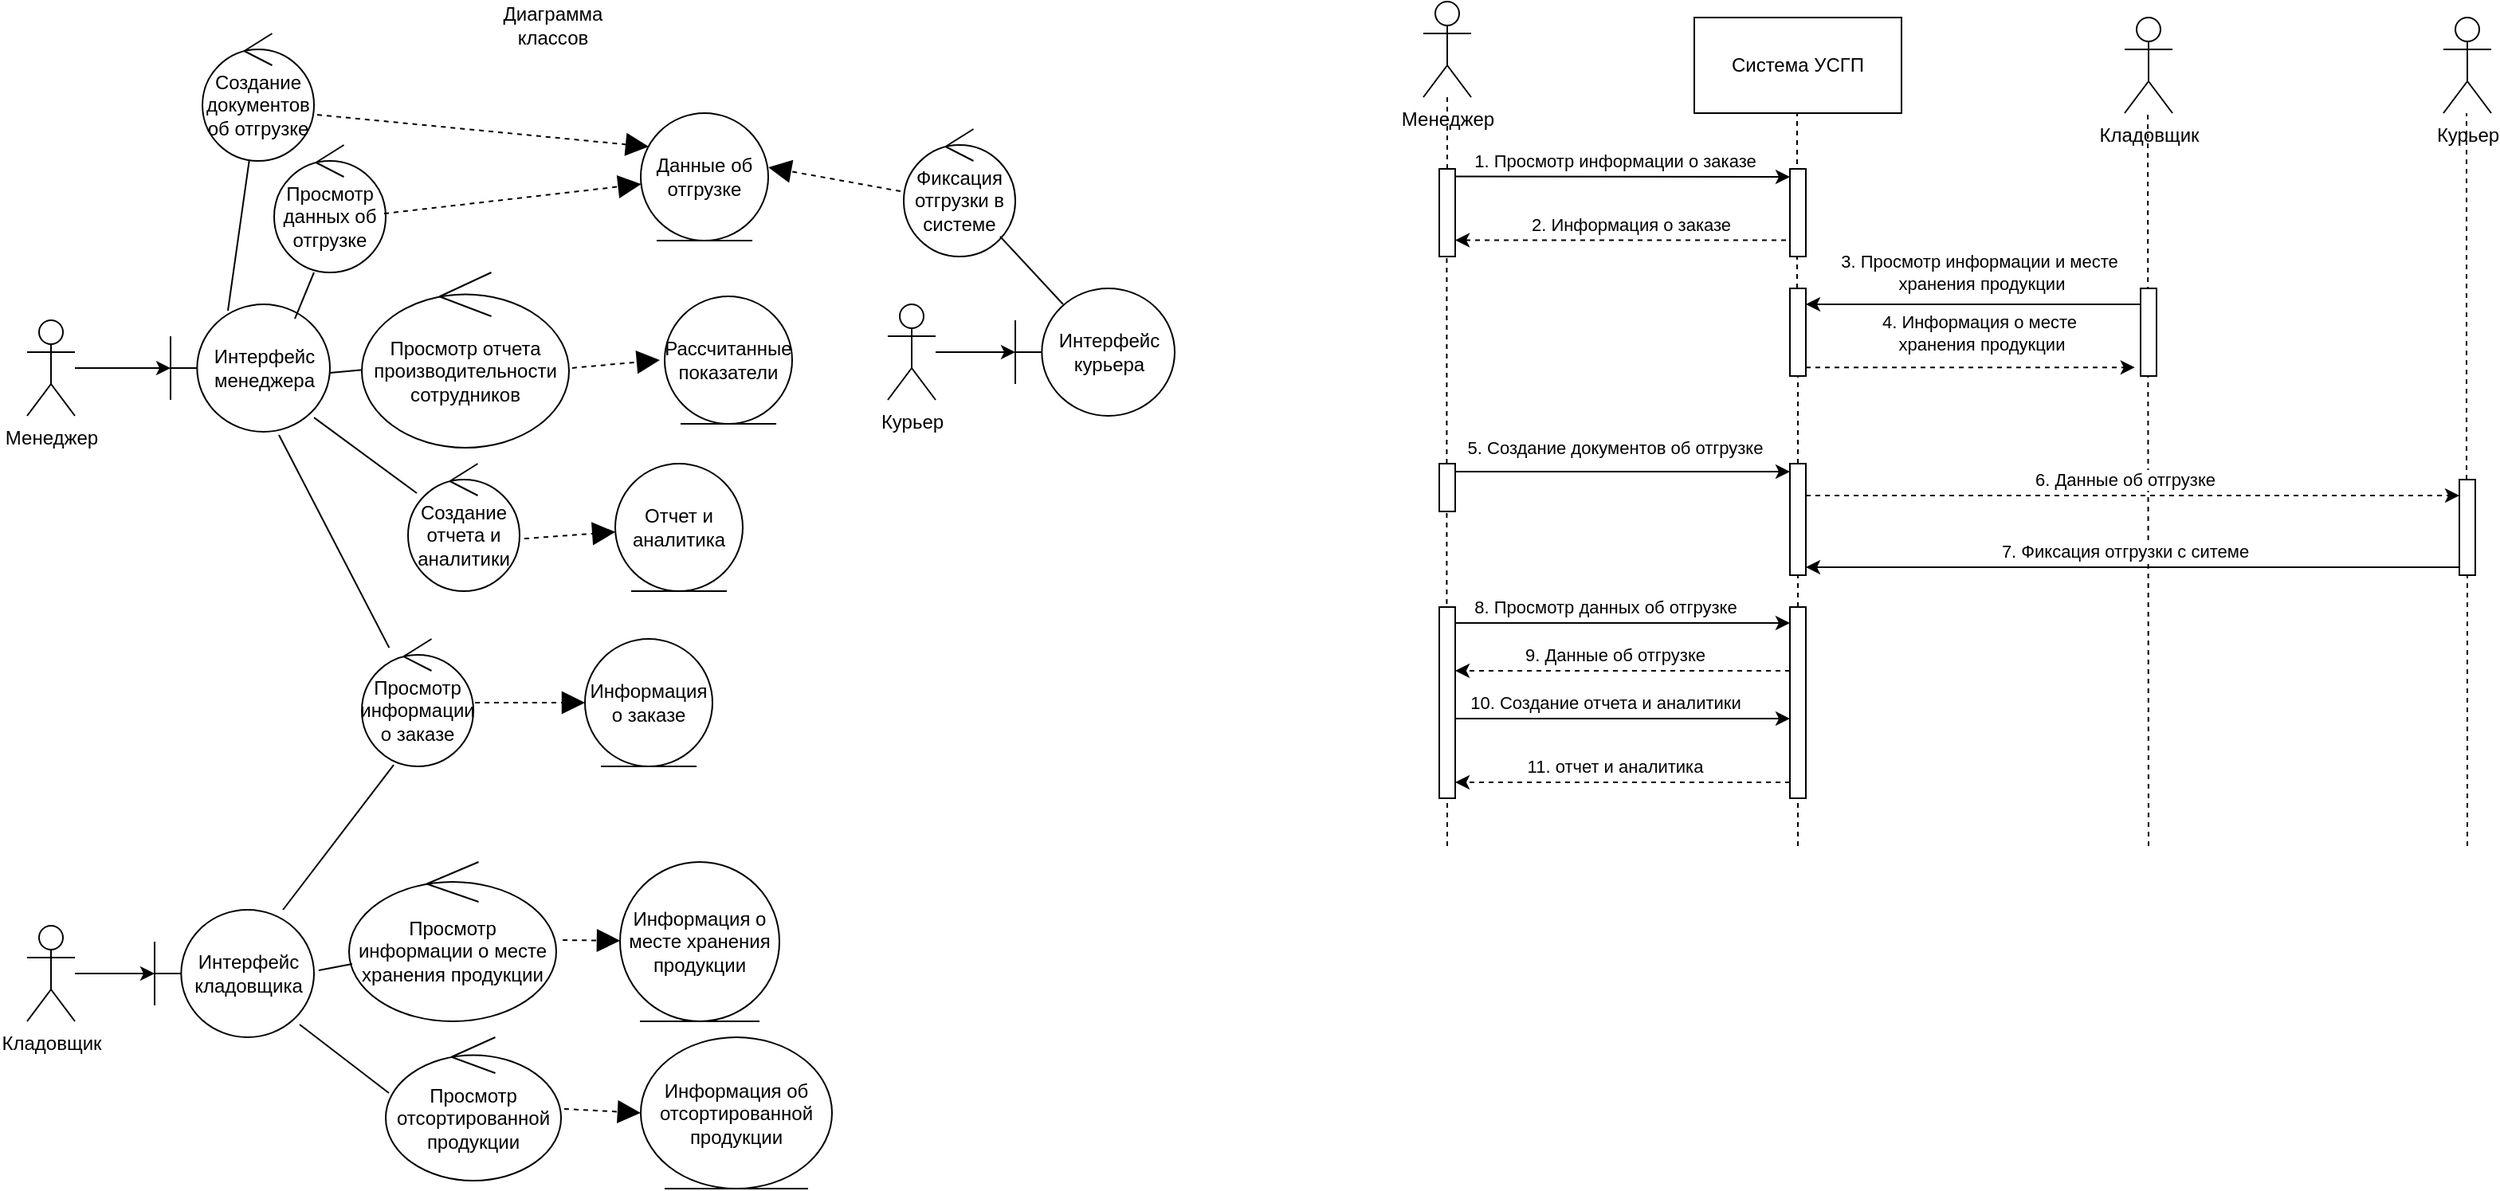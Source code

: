 <mxfile version="28.2.7">
  <diagram name="Страница — 1" id="Cmj4addt4Zna9MlmtnfC">
    <mxGraphModel dx="827" dy="913" grid="1" gridSize="10" guides="1" tooltips="1" connect="1" arrows="1" fold="1" page="1" pageScale="1" pageWidth="827" pageHeight="1169" math="0" shadow="0">
      <root>
        <mxCell id="0" />
        <mxCell id="1" parent="0" />
        <mxCell id="CVHEghk_Nnfj6qceOMS--4" value="" style="edgeStyle=orthogonalEdgeStyle;rounded=0;orthogonalLoop=1;jettySize=auto;html=1;" edge="1" parent="1" source="CVHEghk_Nnfj6qceOMS--1" target="CVHEghk_Nnfj6qceOMS--3">
          <mxGeometry relative="1" as="geometry" />
        </mxCell>
        <mxCell id="CVHEghk_Nnfj6qceOMS--1" value="Менеджер" style="shape=umlActor;verticalLabelPosition=bottom;verticalAlign=top;html=1;outlineConnect=0;" vertex="1" parent="1">
          <mxGeometry x="54" y="230" width="30" height="60" as="geometry" />
        </mxCell>
        <mxCell id="CVHEghk_Nnfj6qceOMS--3" value="Интерфейс менеджера" style="shape=umlBoundary;whiteSpace=wrap;html=1;" vertex="1" parent="1">
          <mxGeometry x="144" y="220" width="100" height="80" as="geometry" />
        </mxCell>
        <mxCell id="CVHEghk_Nnfj6qceOMS--5" value="Просмотр информации о заказе" style="ellipse;shape=umlControl;whiteSpace=wrap;html=1;" vertex="1" parent="1">
          <mxGeometry x="264" y="430" width="70" height="80" as="geometry" />
        </mxCell>
        <mxCell id="CVHEghk_Nnfj6qceOMS--6" value="Просмотр данных об отгрузке" style="ellipse;shape=umlControl;whiteSpace=wrap;html=1;" vertex="1" parent="1">
          <mxGeometry x="209" y="120" width="70" height="80" as="geometry" />
        </mxCell>
        <mxCell id="CVHEghk_Nnfj6qceOMS--7" value="Просмотр отчета производительности сотрудников" style="ellipse;shape=umlControl;whiteSpace=wrap;html=1;" vertex="1" parent="1">
          <mxGeometry x="264" y="200" width="130" height="110" as="geometry" />
        </mxCell>
        <mxCell id="CVHEghk_Nnfj6qceOMS--8" value="Создание отчета и аналитики" style="ellipse;shape=umlControl;whiteSpace=wrap;html=1;" vertex="1" parent="1">
          <mxGeometry x="293" y="320" width="70" height="80" as="geometry" />
        </mxCell>
        <mxCell id="CVHEghk_Nnfj6qceOMS--9" value="Информация о заказе" style="ellipse;shape=umlEntity;whiteSpace=wrap;html=1;" vertex="1" parent="1">
          <mxGeometry x="404" y="430" width="80" height="80" as="geometry" />
        </mxCell>
        <mxCell id="CVHEghk_Nnfj6qceOMS--10" value="Данные об отгрузке" style="ellipse;shape=umlEntity;whiteSpace=wrap;html=1;" vertex="1" parent="1">
          <mxGeometry x="439" y="100" width="80" height="80" as="geometry" />
        </mxCell>
        <mxCell id="CVHEghk_Nnfj6qceOMS--11" value="Рассчитанные показатели" style="ellipse;shape=umlEntity;whiteSpace=wrap;html=1;" vertex="1" parent="1">
          <mxGeometry x="454" y="215" width="80" height="80" as="geometry" />
        </mxCell>
        <mxCell id="CVHEghk_Nnfj6qceOMS--12" value="Отчет и аналитика" style="ellipse;shape=umlEntity;whiteSpace=wrap;html=1;" vertex="1" parent="1">
          <mxGeometry x="423" y="320" width="80" height="80" as="geometry" />
        </mxCell>
        <mxCell id="CVHEghk_Nnfj6qceOMS--14" value="" style="endArrow=none;html=1;rounded=0;entryX=0.68;entryY=1.025;entryDx=0;entryDy=0;entryPerimeter=0;" edge="1" parent="1" source="CVHEghk_Nnfj6qceOMS--5" target="CVHEghk_Nnfj6qceOMS--3">
          <mxGeometry width="50" height="50" relative="1" as="geometry">
            <mxPoint x="94" y="450" as="sourcePoint" />
            <mxPoint x="144" y="400" as="targetPoint" />
          </mxGeometry>
        </mxCell>
        <mxCell id="CVHEghk_Nnfj6qceOMS--15" value="" style="endArrow=none;html=1;rounded=0;entryX=0.357;entryY=1;entryDx=0;entryDy=0;entryPerimeter=0;exitX=0.78;exitY=0.113;exitDx=0;exitDy=0;exitPerimeter=0;" edge="1" parent="1" source="CVHEghk_Nnfj6qceOMS--3" target="CVHEghk_Nnfj6qceOMS--6">
          <mxGeometry width="50" height="50" relative="1" as="geometry">
            <mxPoint x="74" y="410" as="sourcePoint" />
            <mxPoint x="124" y="360" as="targetPoint" />
          </mxGeometry>
        </mxCell>
        <mxCell id="CVHEghk_Nnfj6qceOMS--16" value="" style="endArrow=none;html=1;rounded=0;entryX=1;entryY=0.538;entryDx=0;entryDy=0;entryPerimeter=0;" edge="1" parent="1" source="CVHEghk_Nnfj6qceOMS--7" target="CVHEghk_Nnfj6qceOMS--3">
          <mxGeometry width="50" height="50" relative="1" as="geometry">
            <mxPoint x="34" y="410" as="sourcePoint" />
            <mxPoint x="84" y="360" as="targetPoint" />
            <Array as="points" />
          </mxGeometry>
        </mxCell>
        <mxCell id="CVHEghk_Nnfj6qceOMS--17" value="" style="endArrow=none;html=1;rounded=0;entryX=0.9;entryY=0.888;entryDx=0;entryDy=0;entryPerimeter=0;" edge="1" parent="1" source="CVHEghk_Nnfj6qceOMS--8" target="CVHEghk_Nnfj6qceOMS--3">
          <mxGeometry width="50" height="50" relative="1" as="geometry">
            <mxPoint x="64" y="520" as="sourcePoint" />
            <mxPoint x="114" y="470" as="targetPoint" />
          </mxGeometry>
        </mxCell>
        <mxCell id="CVHEghk_Nnfj6qceOMS--18" value="" style="endArrow=block;dashed=1;endFill=1;endSize=12;html=1;rounded=0;curved=0;entryX=0;entryY=0.5;entryDx=0;entryDy=0;" edge="1" parent="1" target="CVHEghk_Nnfj6qceOMS--9">
          <mxGeometry width="160" relative="1" as="geometry">
            <mxPoint x="335" y="470" as="sourcePoint" />
            <mxPoint x="394" y="870" as="targetPoint" />
          </mxGeometry>
        </mxCell>
        <mxCell id="CVHEghk_Nnfj6qceOMS--19" value="" style="endArrow=block;dashed=1;endFill=1;endSize=12;html=1;rounded=0;curved=0;exitX=0.986;exitY=0.538;exitDx=0;exitDy=0;exitPerimeter=0;" edge="1" parent="1" source="CVHEghk_Nnfj6qceOMS--6" target="CVHEghk_Nnfj6qceOMS--10">
          <mxGeometry width="160" relative="1" as="geometry">
            <mxPoint x="469" y="70" as="sourcePoint" />
            <mxPoint x="538" y="70" as="targetPoint" />
          </mxGeometry>
        </mxCell>
        <mxCell id="CVHEghk_Nnfj6qceOMS--20" value="" style="endArrow=block;dashed=1;endFill=1;endSize=12;html=1;rounded=0;curved=0;exitX=1.015;exitY=0.545;exitDx=0;exitDy=0;exitPerimeter=0;" edge="1" parent="1" source="CVHEghk_Nnfj6qceOMS--7">
          <mxGeometry width="160" relative="1" as="geometry">
            <mxPoint x="484" y="350" as="sourcePoint" />
            <mxPoint x="451" y="255" as="targetPoint" />
          </mxGeometry>
        </mxCell>
        <mxCell id="CVHEghk_Nnfj6qceOMS--21" value="" style="endArrow=block;dashed=1;endFill=1;endSize=12;html=1;rounded=0;curved=0;exitX=1.043;exitY=0.588;exitDx=0;exitDy=0;exitPerimeter=0;" edge="1" parent="1" source="CVHEghk_Nnfj6qceOMS--8" target="CVHEghk_Nnfj6qceOMS--12">
          <mxGeometry width="160" relative="1" as="geometry">
            <mxPoint x="533" y="400" as="sourcePoint" />
            <mxPoint x="602" y="400" as="targetPoint" />
          </mxGeometry>
        </mxCell>
        <mxCell id="CVHEghk_Nnfj6qceOMS--24" value="" style="edgeStyle=orthogonalEdgeStyle;rounded=0;orthogonalLoop=1;jettySize=auto;html=1;" edge="1" parent="1" source="CVHEghk_Nnfj6qceOMS--22" target="CVHEghk_Nnfj6qceOMS--23">
          <mxGeometry relative="1" as="geometry" />
        </mxCell>
        <mxCell id="CVHEghk_Nnfj6qceOMS--22" value="Кладовщик" style="shape=umlActor;verticalLabelPosition=bottom;verticalAlign=top;html=1;outlineConnect=0;" vertex="1" parent="1">
          <mxGeometry x="54" y="610" width="30" height="60" as="geometry" />
        </mxCell>
        <mxCell id="CVHEghk_Nnfj6qceOMS--23" value="Интерфейс кладовщика" style="shape=umlBoundary;whiteSpace=wrap;html=1;" vertex="1" parent="1">
          <mxGeometry x="134" y="600" width="100" height="80" as="geometry" />
        </mxCell>
        <mxCell id="CVHEghk_Nnfj6qceOMS--25" value="Просмотр отсортированной продукции" style="ellipse;shape=umlControl;whiteSpace=wrap;html=1;" vertex="1" parent="1">
          <mxGeometry x="279" y="680" width="110" height="90" as="geometry" />
        </mxCell>
        <mxCell id="CVHEghk_Nnfj6qceOMS--26" value="Просмотр информации о месте хранения продукции" style="ellipse;shape=umlControl;whiteSpace=wrap;html=1;" vertex="1" parent="1">
          <mxGeometry x="256" y="570" width="130" height="100" as="geometry" />
        </mxCell>
        <mxCell id="CVHEghk_Nnfj6qceOMS--27" value="Информация о месте хранения продукции" style="ellipse;shape=umlEntity;whiteSpace=wrap;html=1;" vertex="1" parent="1">
          <mxGeometry x="426" y="570" width="100" height="100" as="geometry" />
        </mxCell>
        <mxCell id="CVHEghk_Nnfj6qceOMS--28" value="Информация об отсортированной продукции" style="ellipse;shape=umlEntity;whiteSpace=wrap;html=1;" vertex="1" parent="1">
          <mxGeometry x="439" y="680" width="120" height="95" as="geometry" />
        </mxCell>
        <mxCell id="CVHEghk_Nnfj6qceOMS--29" value="" style="endArrow=none;html=1;rounded=0;exitX=0.015;exitY=0.64;exitDx=0;exitDy=0;exitPerimeter=0;entryX=1.03;entryY=0.475;entryDx=0;entryDy=0;entryPerimeter=0;" edge="1" parent="1" source="CVHEghk_Nnfj6qceOMS--26" target="CVHEghk_Nnfj6qceOMS--23">
          <mxGeometry width="50" height="50" relative="1" as="geometry">
            <mxPoint x="226" y="640" as="sourcePoint" />
            <mxPoint x="234" y="668" as="targetPoint" />
            <Array as="points" />
          </mxGeometry>
        </mxCell>
        <mxCell id="CVHEghk_Nnfj6qceOMS--30" value="" style="endArrow=none;html=1;rounded=0;exitX=0.018;exitY=0.389;exitDx=0;exitDy=0;exitPerimeter=0;entryX=0.91;entryY=0.9;entryDx=0;entryDy=0;entryPerimeter=0;" edge="1" parent="1" source="CVHEghk_Nnfj6qceOMS--25" target="CVHEghk_Nnfj6qceOMS--23">
          <mxGeometry width="50" height="50" relative="1" as="geometry">
            <mxPoint x="196" y="860" as="sourcePoint" />
            <mxPoint x="242" y="724" as="targetPoint" />
          </mxGeometry>
        </mxCell>
        <mxCell id="CVHEghk_Nnfj6qceOMS--31" value="" style="endArrow=block;dashed=1;endFill=1;endSize=12;html=1;rounded=0;curved=0;exitX=1.031;exitY=0.49;exitDx=0;exitDy=0;exitPerimeter=0;" edge="1" parent="1" source="CVHEghk_Nnfj6qceOMS--26" target="CVHEghk_Nnfj6qceOMS--27">
          <mxGeometry width="160" relative="1" as="geometry">
            <mxPoint x="426" y="385" as="sourcePoint" />
            <mxPoint x="481" y="380" as="targetPoint" />
          </mxGeometry>
        </mxCell>
        <mxCell id="CVHEghk_Nnfj6qceOMS--32" value="" style="endArrow=block;dashed=1;endFill=1;endSize=12;html=1;rounded=0;curved=0;exitX=1.018;exitY=0.5;exitDx=0;exitDy=0;exitPerimeter=0;entryX=0;entryY=0.5;entryDx=0;entryDy=0;" edge="1" parent="1" source="CVHEghk_Nnfj6qceOMS--25" target="CVHEghk_Nnfj6qceOMS--28">
          <mxGeometry width="160" relative="1" as="geometry">
            <mxPoint x="399" y="690" as="sourcePoint" />
            <mxPoint x="435" y="690" as="targetPoint" />
          </mxGeometry>
        </mxCell>
        <mxCell id="CVHEghk_Nnfj6qceOMS--38" value="" style="endArrow=none;html=1;rounded=0;entryX=0.286;entryY=0.988;entryDx=0;entryDy=0;entryPerimeter=0;" edge="1" parent="1" source="CVHEghk_Nnfj6qceOMS--23" target="CVHEghk_Nnfj6qceOMS--5">
          <mxGeometry width="50" height="50" relative="1" as="geometry">
            <mxPoint x="94" y="570" as="sourcePoint" />
            <mxPoint x="225.03" y="579.04" as="targetPoint" />
          </mxGeometry>
        </mxCell>
        <mxCell id="CVHEghk_Nnfj6qceOMS--41" value="" style="edgeStyle=orthogonalEdgeStyle;rounded=0;orthogonalLoop=1;jettySize=auto;html=1;" edge="1" parent="1" source="CVHEghk_Nnfj6qceOMS--39" target="CVHEghk_Nnfj6qceOMS--40">
          <mxGeometry relative="1" as="geometry" />
        </mxCell>
        <mxCell id="CVHEghk_Nnfj6qceOMS--39" value="Курьер" style="shape=umlActor;verticalLabelPosition=bottom;verticalAlign=top;html=1;outlineConnect=0;" vertex="1" parent="1">
          <mxGeometry x="594" y="220" width="30" height="60" as="geometry" />
        </mxCell>
        <mxCell id="CVHEghk_Nnfj6qceOMS--40" value="Интерфейс курьера" style="shape=umlBoundary;whiteSpace=wrap;html=1;" vertex="1" parent="1">
          <mxGeometry x="674" y="210" width="100" height="80" as="geometry" />
        </mxCell>
        <mxCell id="CVHEghk_Nnfj6qceOMS--42" value="Фиксация отгрузки в системе" style="ellipse;shape=umlControl;whiteSpace=wrap;html=1;" vertex="1" parent="1">
          <mxGeometry x="604" y="110" width="70" height="80" as="geometry" />
        </mxCell>
        <mxCell id="CVHEghk_Nnfj6qceOMS--43" value="Создание документов об отгрузке" style="ellipse;shape=umlControl;whiteSpace=wrap;html=1;" vertex="1" parent="1">
          <mxGeometry x="164" y="50" width="70" height="80" as="geometry" />
        </mxCell>
        <mxCell id="CVHEghk_Nnfj6qceOMS--44" value="" style="endArrow=none;html=1;rounded=0;entryX=0.36;entryY=0.05;entryDx=0;entryDy=0;entryPerimeter=0;" edge="1" parent="1" source="CVHEghk_Nnfj6qceOMS--43" target="CVHEghk_Nnfj6qceOMS--3">
          <mxGeometry width="50" height="50" relative="1" as="geometry">
            <mxPoint x="364" y="310" as="sourcePoint" />
            <mxPoint x="414" y="260" as="targetPoint" />
          </mxGeometry>
        </mxCell>
        <mxCell id="CVHEghk_Nnfj6qceOMS--45" value="" style="endArrow=block;dashed=1;endFill=1;endSize=12;html=1;rounded=0;curved=0;exitX=1.029;exitY=0.638;exitDx=0;exitDy=0;exitPerimeter=0;entryX=0.063;entryY=0.263;entryDx=0;entryDy=0;entryPerimeter=0;" edge="1" parent="1" source="CVHEghk_Nnfj6qceOMS--43" target="CVHEghk_Nnfj6qceOMS--10">
          <mxGeometry width="160" relative="1" as="geometry">
            <mxPoint x="284" y="162" as="sourcePoint" />
            <mxPoint x="335" y="160" as="targetPoint" />
          </mxGeometry>
        </mxCell>
        <mxCell id="CVHEghk_Nnfj6qceOMS--46" value="" style="endArrow=none;html=1;rounded=0;" edge="1" parent="1" target="CVHEghk_Nnfj6qceOMS--42">
          <mxGeometry width="50" height="50" relative="1" as="geometry">
            <mxPoint x="704" y="220" as="sourcePoint" />
            <mxPoint x="754" y="80" as="targetPoint" />
          </mxGeometry>
        </mxCell>
        <mxCell id="CVHEghk_Nnfj6qceOMS--47" value="" style="endArrow=block;dashed=1;endFill=1;endSize=12;html=1;rounded=0;curved=0;exitX=-0.029;exitY=0.488;exitDx=0;exitDy=0;exitPerimeter=0;entryX=1;entryY=0.425;entryDx=0;entryDy=0;entryPerimeter=0;" edge="1" parent="1" source="CVHEghk_Nnfj6qceOMS--42" target="CVHEghk_Nnfj6qceOMS--10">
          <mxGeometry width="160" relative="1" as="geometry">
            <mxPoint x="324" y="110" as="sourcePoint" />
            <mxPoint x="532" y="130" as="targetPoint" />
          </mxGeometry>
        </mxCell>
        <mxCell id="CVHEghk_Nnfj6qceOMS--48" value="Диаграмма классов" style="text;html=1;whiteSpace=wrap;strokeColor=none;fillColor=none;align=center;verticalAlign=middle;rounded=0;" vertex="1" parent="1">
          <mxGeometry x="354" y="30" width="60" height="30" as="geometry" />
        </mxCell>
        <mxCell id="CVHEghk_Nnfj6qceOMS--49" value="Менеджер" style="shape=umlActor;verticalLabelPosition=bottom;verticalAlign=top;html=1;" vertex="1" parent="1">
          <mxGeometry x="930" y="30" width="30" height="60" as="geometry" />
        </mxCell>
        <mxCell id="CVHEghk_Nnfj6qceOMS--50" value="Система УСГП" style="rounded=0;whiteSpace=wrap;html=1;" vertex="1" parent="1">
          <mxGeometry x="1100" y="40" width="130" height="60" as="geometry" />
        </mxCell>
        <mxCell id="CVHEghk_Nnfj6qceOMS--51" value="Кладовщик" style="shape=umlActor;verticalLabelPosition=bottom;verticalAlign=top;html=1;outlineConnect=0;" vertex="1" parent="1">
          <mxGeometry x="1370" y="40" width="30" height="60" as="geometry" />
        </mxCell>
        <mxCell id="CVHEghk_Nnfj6qceOMS--52" value="Курьер" style="shape=umlActor;verticalLabelPosition=bottom;verticalAlign=top;html=1;outlineConnect=0;" vertex="1" parent="1">
          <mxGeometry x="1570" y="40" width="30" height="60" as="geometry" />
        </mxCell>
        <mxCell id="CVHEghk_Nnfj6qceOMS--54" value="" style="endArrow=none;dashed=1;html=1;rounded=0;" edge="1" parent="1" source="CVHEghk_Nnfj6qceOMS--58" target="CVHEghk_Nnfj6qceOMS--49">
          <mxGeometry width="50" height="50" relative="1" as="geometry">
            <mxPoint x="945" y="734" as="sourcePoint" />
            <mxPoint x="990" y="280" as="targetPoint" />
          </mxGeometry>
        </mxCell>
        <mxCell id="CVHEghk_Nnfj6qceOMS--55" value="" style="endArrow=none;dashed=1;html=1;rounded=0;" edge="1" parent="1" source="CVHEghk_Nnfj6qceOMS--65">
          <mxGeometry width="50" height="50" relative="1" as="geometry">
            <mxPoint x="1164.5" y="744" as="sourcePoint" />
            <mxPoint x="1164.5" y="100" as="targetPoint" />
          </mxGeometry>
        </mxCell>
        <mxCell id="CVHEghk_Nnfj6qceOMS--56" value="" style="endArrow=none;dashed=1;html=1;rounded=0;" edge="1" parent="1">
          <mxGeometry width="50" height="50" relative="1" as="geometry">
            <mxPoint x="1385" y="560" as="sourcePoint" />
            <mxPoint x="1384.5" y="100" as="targetPoint" />
          </mxGeometry>
        </mxCell>
        <mxCell id="CVHEghk_Nnfj6qceOMS--57" value="" style="endArrow=none;dashed=1;html=1;rounded=0;" edge="1" parent="1" source="CVHEghk_Nnfj6qceOMS--72">
          <mxGeometry width="50" height="50" relative="1" as="geometry">
            <mxPoint x="1584.5" y="744" as="sourcePoint" />
            <mxPoint x="1584.5" y="100" as="targetPoint" />
          </mxGeometry>
        </mxCell>
        <mxCell id="CVHEghk_Nnfj6qceOMS--59" value="" style="endArrow=none;dashed=1;html=1;rounded=0;" edge="1" parent="1" source="CVHEghk_Nnfj6qceOMS--78">
          <mxGeometry width="50" height="50" relative="1" as="geometry">
            <mxPoint x="944.7" y="420" as="sourcePoint" />
            <mxPoint x="944.7" y="190" as="targetPoint" />
          </mxGeometry>
        </mxCell>
        <mxCell id="CVHEghk_Nnfj6qceOMS--58" value="" style="html=1;points=[[0,0,0,0,5],[0,1,0,0,-5],[1,0,0,0,5],[1,1,0,0,-5]];perimeter=orthogonalPerimeter;outlineConnect=0;targetShapes=umlLifeline;portConstraint=eastwest;newEdgeStyle={&quot;curved&quot;:0,&quot;rounded&quot;:0};" vertex="1" parent="1">
          <mxGeometry x="940" y="135" width="10" height="55" as="geometry" />
        </mxCell>
        <mxCell id="CVHEghk_Nnfj6qceOMS--60" value="" style="html=1;points=[[0,0,0,0,5],[0,1,0,0,-5],[1,0,0,0,5],[1,1,0,0,-5]];perimeter=orthogonalPerimeter;outlineConnect=0;targetShapes=umlLifeline;portConstraint=eastwest;newEdgeStyle={&quot;curved&quot;:0,&quot;rounded&quot;:0};" vertex="1" parent="1">
          <mxGeometry x="1160" y="135" width="10" height="55" as="geometry" />
        </mxCell>
        <mxCell id="CVHEghk_Nnfj6qceOMS--61" value="" style="endArrow=classic;html=1;rounded=0;entryX=0;entryY=0;entryDx=0;entryDy=5;entryPerimeter=0;" edge="1" parent="1" target="CVHEghk_Nnfj6qceOMS--60">
          <mxGeometry width="50" height="50" relative="1" as="geometry">
            <mxPoint x="950" y="139.76" as="sourcePoint" />
            <mxPoint x="1040" y="139.76" as="targetPoint" />
          </mxGeometry>
        </mxCell>
        <mxCell id="CVHEghk_Nnfj6qceOMS--62" value="1. Просмотр информации о заказе" style="edgeLabel;html=1;align=center;verticalAlign=middle;resizable=0;points=[];" vertex="1" connectable="0" parent="CVHEghk_Nnfj6qceOMS--61">
          <mxGeometry x="-0.669" y="1" relative="1" as="geometry">
            <mxPoint x="65" y="-9" as="offset" />
          </mxGeometry>
        </mxCell>
        <mxCell id="CVHEghk_Nnfj6qceOMS--63" value="" style="endArrow=classic;html=1;rounded=0;dashed=1;exitX=-0.25;exitY=0.813;exitDx=0;exitDy=0;exitPerimeter=0;" edge="1" parent="1" source="CVHEghk_Nnfj6qceOMS--60" target="CVHEghk_Nnfj6qceOMS--58">
          <mxGeometry width="50" height="50" relative="1" as="geometry">
            <mxPoint x="960" y="190" as="sourcePoint" />
            <mxPoint x="1170" y="190.24" as="targetPoint" />
          </mxGeometry>
        </mxCell>
        <mxCell id="CVHEghk_Nnfj6qceOMS--64" value="2. Информация о заказе" style="edgeLabel;html=1;align=center;verticalAlign=middle;resizable=0;points=[];" vertex="1" connectable="0" parent="CVHEghk_Nnfj6qceOMS--63">
          <mxGeometry x="-0.669" y="1" relative="1" as="geometry">
            <mxPoint x="-63" y="-11" as="offset" />
          </mxGeometry>
        </mxCell>
        <mxCell id="CVHEghk_Nnfj6qceOMS--66" value="" style="endArrow=none;dashed=1;html=1;rounded=0;" edge="1" parent="1" source="CVHEghk_Nnfj6qceOMS--74" target="CVHEghk_Nnfj6qceOMS--65">
          <mxGeometry width="50" height="50" relative="1" as="geometry">
            <mxPoint x="1164.5" y="744" as="sourcePoint" />
            <mxPoint x="1164.5" y="100" as="targetPoint" />
          </mxGeometry>
        </mxCell>
        <mxCell id="CVHEghk_Nnfj6qceOMS--65" value="" style="html=1;points=[[0,0,0,0,5],[0,1,0,0,-5],[1,0,0,0,5],[1,1,0,0,-5]];perimeter=orthogonalPerimeter;outlineConnect=0;targetShapes=umlLifeline;portConstraint=eastwest;newEdgeStyle={&quot;curved&quot;:0,&quot;rounded&quot;:0};" vertex="1" parent="1">
          <mxGeometry x="1160" y="210" width="10" height="55" as="geometry" />
        </mxCell>
        <mxCell id="CVHEghk_Nnfj6qceOMS--67" value="" style="html=1;points=[[0,0,0,0,5],[0,1,0,0,-5],[1,0,0,0,5],[1,1,0,0,-5]];perimeter=orthogonalPerimeter;outlineConnect=0;targetShapes=umlLifeline;portConstraint=eastwest;newEdgeStyle={&quot;curved&quot;:0,&quot;rounded&quot;:0};" vertex="1" parent="1">
          <mxGeometry x="1380" y="210" width="10" height="55" as="geometry" />
        </mxCell>
        <mxCell id="CVHEghk_Nnfj6qceOMS--68" value="" style="endArrow=classic;html=1;rounded=0;" edge="1" parent="1">
          <mxGeometry width="50" height="50" relative="1" as="geometry">
            <mxPoint x="1380" y="220" as="sourcePoint" />
            <mxPoint x="1170" y="220" as="targetPoint" />
          </mxGeometry>
        </mxCell>
        <mxCell id="CVHEghk_Nnfj6qceOMS--69" value="3. Просмотр информации и месте&amp;nbsp;&lt;div&gt;хранения продукции&lt;span style=&quot;color: rgba(0, 0, 0, 0); font-family: monospace; font-size: 0px; text-align: start; background-color: rgb(236, 236, 236);&quot;&gt;%3CmxGraphModel%3E%3Croot%3E%3CmxCell%20id%3D%220%22%2F%3E%3CmxCell%20id%3D%221%22%20parent%3D%220%22%2F%3E%3CmxCell%20id%3D%222%22%20value%3D%22%22%20style%3D%22html%3D1%3Bpoints%3D%5B%5B0%2C0%2C0%2C0%2C5%5D%2C%5B0%2C1%2C0%2C0%2C-5%5D%2C%5B1%2C0%2C0%2C0%2C5%5D%2C%5B1%2C1%2C0%2C0%2C-5%5D%5D%3Bperimeter%3DorthogonalPerimeter%3BoutlineConnect%3D0%3BtargetShapes%3DumlLifeline%3BportConstraint%3Deastwest%3BnewEdgeStyle%3D%7B%26quot%3Bcurved%26quot%3B%3A0%2C%26quot%3Brounded%26quot%3B%3A0%7D%3B%22%20vertex%3D%221%22%20parent%3D%221%22%3E%3CmxGeometry%20x%3D%221160%22%20y%3D%22135%22%20width%3D%2210%22%20height%3D%2255%22%20as%3D%22geometry%22%2F%3E%3C%2FmxCell%3E%3C%2Froot%3E%3C%2FmxGraphModel%3E&lt;/span&gt;&lt;span style=&quot;color: rgba(0, 0, 0, 0); font-family: monospace; font-size: 0px; text-align: start; background-color: rgb(236, 236, 236);&quot;&gt;%3CmxGraphModel%3E%3Croot%3E%3CmxCell%20id%3D%220%22%2F%3E%3CmxCell%20id%3D%221%22%20parent%3D%220%22%2F%3E%3CmxCell%20id%3D%222%22%20value%3D%22%22%20style%3D%22html%3D1%3Bpoints%3D%5B%5B0%2C0%2C0%2C0%2C5%5D%2C%5B0%2C1%2C0%2C0%2C-5%5D%2C%5B1%2C0%2C0%2C0%2C5%5D%2C%5B1%2C1%2C0%2C0%2C-5%5D%5D%3Bperimeter%3DorthogonalPerimeter%3BoutlineConnect%3D0%3BtargetShapes%3DumlLifeline%3BportConstraint%3Deastwest%3BnewEdgeStyle%3D%7B%26quot%3Bcurved%26quot%3B%3A0%2C%26quot%3Brounded%26quot%3B%3A0%7D%3B%22%20vertex%3D%221%22%20parent%3D%221%22%3E%3CmxGeometry%20x%3D%221160%22%20y%3D%22135%22%20width%3D%2210%22%20height%3D%2255%22%20as%3D%22geometry%22%2F%3E%3C%2FmxCell%3E%3C%2Froot%3E%3C%2FmxGraphModel%3E&lt;/span&gt;&lt;/div&gt;" style="edgeLabel;html=1;align=center;verticalAlign=middle;resizable=0;points=[];" vertex="1" connectable="0" parent="CVHEghk_Nnfj6qceOMS--68">
          <mxGeometry x="0.124" y="2" relative="1" as="geometry">
            <mxPoint x="18" y="-22" as="offset" />
          </mxGeometry>
        </mxCell>
        <mxCell id="CVHEghk_Nnfj6qceOMS--70" value="" style="endArrow=classic;html=1;rounded=0;dashed=1;entryX=-0.36;entryY=0.789;entryDx=0;entryDy=0;entryPerimeter=0;" edge="1" parent="1">
          <mxGeometry width="50" height="50" relative="1" as="geometry">
            <mxPoint x="1170" y="259.595" as="sourcePoint" />
            <mxPoint x="1376.4" y="259.595" as="targetPoint" />
          </mxGeometry>
        </mxCell>
        <mxCell id="CVHEghk_Nnfj6qceOMS--71" value="4. Информация о месте&amp;nbsp;&lt;div&gt;хранения продукции&lt;/div&gt;" style="edgeLabel;html=1;align=center;verticalAlign=middle;resizable=0;points=[];" vertex="1" connectable="0" parent="CVHEghk_Nnfj6qceOMS--70">
          <mxGeometry x="-0.669" y="1" relative="1" as="geometry">
            <mxPoint x="76" y="-21" as="offset" />
          </mxGeometry>
        </mxCell>
        <mxCell id="CVHEghk_Nnfj6qceOMS--73" value="" style="endArrow=none;dashed=1;html=1;rounded=0;" edge="1" parent="1" target="CVHEghk_Nnfj6qceOMS--72">
          <mxGeometry width="50" height="50" relative="1" as="geometry">
            <mxPoint x="1585" y="560" as="sourcePoint" />
            <mxPoint x="1584.5" y="100" as="targetPoint" />
          </mxGeometry>
        </mxCell>
        <mxCell id="CVHEghk_Nnfj6qceOMS--72" value="" style="html=1;points=[[0,0,0,0,5],[0,1,0,0,-5],[1,0,0,0,5],[1,1,0,0,-5]];perimeter=orthogonalPerimeter;outlineConnect=0;targetShapes=umlLifeline;portConstraint=eastwest;newEdgeStyle={&quot;curved&quot;:0,&quot;rounded&quot;:0};" vertex="1" parent="1">
          <mxGeometry x="1580" y="330" width="10" height="60" as="geometry" />
        </mxCell>
        <mxCell id="CVHEghk_Nnfj6qceOMS--75" value="" style="endArrow=none;dashed=1;html=1;rounded=0;" edge="1" parent="1" target="CVHEghk_Nnfj6qceOMS--74">
          <mxGeometry width="50" height="50" relative="1" as="geometry">
            <mxPoint x="1165" y="560" as="sourcePoint" />
            <mxPoint x="1165" y="265" as="targetPoint" />
          </mxGeometry>
        </mxCell>
        <mxCell id="CVHEghk_Nnfj6qceOMS--74" value="" style="html=1;points=[[0,0,0,0,5],[0,1,0,0,-5],[1,0,0,0,5],[1,1,0,0,-5]];perimeter=orthogonalPerimeter;outlineConnect=0;targetShapes=umlLifeline;portConstraint=eastwest;newEdgeStyle={&quot;curved&quot;:0,&quot;rounded&quot;:0};" vertex="1" parent="1">
          <mxGeometry x="1160" y="320" width="10" height="70" as="geometry" />
        </mxCell>
        <mxCell id="CVHEghk_Nnfj6qceOMS--76" value="" style="endArrow=classic;html=1;rounded=0;" edge="1" parent="1" target="CVHEghk_Nnfj6qceOMS--95">
          <mxGeometry width="50" height="50" relative="1" as="geometry">
            <mxPoint x="950" y="420" as="sourcePoint" />
            <mxPoint x="1150" y="420" as="targetPoint" />
          </mxGeometry>
        </mxCell>
        <mxCell id="CVHEghk_Nnfj6qceOMS--77" value="8. Просмотр данных об отгрузке" style="edgeLabel;html=1;align=center;verticalAlign=middle;resizable=0;points=[];" vertex="1" connectable="0" parent="CVHEghk_Nnfj6qceOMS--76">
          <mxGeometry x="-0.612" relative="1" as="geometry">
            <mxPoint x="53" y="-10" as="offset" />
          </mxGeometry>
        </mxCell>
        <mxCell id="CVHEghk_Nnfj6qceOMS--84" value="" style="endArrow=none;dashed=1;html=1;rounded=0;" edge="1" parent="1" source="CVHEghk_Nnfj6qceOMS--93">
          <mxGeometry width="50" height="50" relative="1" as="geometry">
            <mxPoint x="944.7" y="734" as="sourcePoint" />
            <mxPoint x="944.7" y="420" as="targetPoint" />
          </mxGeometry>
        </mxCell>
        <mxCell id="CVHEghk_Nnfj6qceOMS--86" value="" style="endArrow=none;dashed=1;html=1;rounded=0;" edge="1" parent="1" target="CVHEghk_Nnfj6qceOMS--78">
          <mxGeometry width="50" height="50" relative="1" as="geometry">
            <mxPoint x="944.7" y="420" as="sourcePoint" />
            <mxPoint x="944.7" y="190" as="targetPoint" />
          </mxGeometry>
        </mxCell>
        <mxCell id="CVHEghk_Nnfj6qceOMS--78" value="" style="html=1;points=[[0,0,0,0,5],[0,1,0,0,-5],[1,0,0,0,5],[1,1,0,0,-5]];perimeter=orthogonalPerimeter;outlineConnect=0;targetShapes=umlLifeline;portConstraint=eastwest;newEdgeStyle={&quot;curved&quot;:0,&quot;rounded&quot;:0};" vertex="1" parent="1">
          <mxGeometry x="940" y="320" width="10" height="30" as="geometry" />
        </mxCell>
        <mxCell id="CVHEghk_Nnfj6qceOMS--87" value="" style="endArrow=classic;html=1;rounded=0;exitX=1;exitY=0;exitDx=0;exitDy=5;exitPerimeter=0;entryX=0;entryY=0;entryDx=0;entryDy=5;entryPerimeter=0;" edge="1" parent="1" source="CVHEghk_Nnfj6qceOMS--78" target="CVHEghk_Nnfj6qceOMS--74">
          <mxGeometry width="50" height="50" relative="1" as="geometry">
            <mxPoint x="1040" y="360" as="sourcePoint" />
            <mxPoint x="1090" y="310" as="targetPoint" />
          </mxGeometry>
        </mxCell>
        <mxCell id="CVHEghk_Nnfj6qceOMS--88" value="5. Создание документов об отгрузке" style="edgeLabel;html=1;align=center;verticalAlign=middle;resizable=0;points=[];" vertex="1" connectable="0" parent="CVHEghk_Nnfj6qceOMS--87">
          <mxGeometry x="0.188" y="-1" relative="1" as="geometry">
            <mxPoint x="-25" y="-16" as="offset" />
          </mxGeometry>
        </mxCell>
        <mxCell id="CVHEghk_Nnfj6qceOMS--89" value="" style="endArrow=classic;html=1;rounded=0;dashed=1;" edge="1" parent="1" target="CVHEghk_Nnfj6qceOMS--72">
          <mxGeometry width="50" height="50" relative="1" as="geometry">
            <mxPoint x="1170" y="340" as="sourcePoint" />
            <mxPoint x="1376.4" y="340" as="targetPoint" />
          </mxGeometry>
        </mxCell>
        <mxCell id="CVHEghk_Nnfj6qceOMS--90" value="6. Данные об отгрузке" style="edgeLabel;html=1;align=center;verticalAlign=middle;resizable=0;points=[];" vertex="1" connectable="0" parent="CVHEghk_Nnfj6qceOMS--89">
          <mxGeometry x="-0.669" y="1" relative="1" as="geometry">
            <mxPoint x="132" y="-9" as="offset" />
          </mxGeometry>
        </mxCell>
        <mxCell id="CVHEghk_Nnfj6qceOMS--91" value="" style="endArrow=classic;html=1;rounded=0;entryX=1;entryY=1;entryDx=0;entryDy=-5;entryPerimeter=0;" edge="1" parent="1" source="CVHEghk_Nnfj6qceOMS--72" target="CVHEghk_Nnfj6qceOMS--74">
          <mxGeometry width="50" height="50" relative="1" as="geometry">
            <mxPoint x="1430" y="410" as="sourcePoint" />
            <mxPoint x="1640" y="410" as="targetPoint" />
          </mxGeometry>
        </mxCell>
        <mxCell id="CVHEghk_Nnfj6qceOMS--92" value="7. Фиксация отгрузки с ситеме" style="edgeLabel;html=1;align=center;verticalAlign=middle;resizable=0;points=[];" vertex="1" connectable="0" parent="CVHEghk_Nnfj6qceOMS--91">
          <mxGeometry x="0.188" y="-1" relative="1" as="geometry">
            <mxPoint x="33" y="-9" as="offset" />
          </mxGeometry>
        </mxCell>
        <mxCell id="CVHEghk_Nnfj6qceOMS--94" value="" style="endArrow=none;dashed=1;html=1;rounded=0;" edge="1" parent="1" target="CVHEghk_Nnfj6qceOMS--93">
          <mxGeometry width="50" height="50" relative="1" as="geometry">
            <mxPoint x="945" y="560" as="sourcePoint" />
            <mxPoint x="944.7" y="420" as="targetPoint" />
          </mxGeometry>
        </mxCell>
        <mxCell id="CVHEghk_Nnfj6qceOMS--93" value="" style="html=1;points=[[0,0,0,0,5],[0,1,0,0,-5],[1,0,0,0,5],[1,1,0,0,-5]];perimeter=orthogonalPerimeter;outlineConnect=0;targetShapes=umlLifeline;portConstraint=eastwest;newEdgeStyle={&quot;curved&quot;:0,&quot;rounded&quot;:0};" vertex="1" parent="1">
          <mxGeometry x="940" y="410" width="10" height="120" as="geometry" />
        </mxCell>
        <mxCell id="CVHEghk_Nnfj6qceOMS--95" value="" style="html=1;points=[[0,0,0,0,5],[0,1,0,0,-5],[1,0,0,0,5],[1,1,0,0,-5]];perimeter=orthogonalPerimeter;outlineConnect=0;targetShapes=umlLifeline;portConstraint=eastwest;newEdgeStyle={&quot;curved&quot;:0,&quot;rounded&quot;:0};" vertex="1" parent="1">
          <mxGeometry x="1160" y="410" width="10" height="120" as="geometry" />
        </mxCell>
        <mxCell id="CVHEghk_Nnfj6qceOMS--96" value="" style="endArrow=classic;html=1;rounded=0;dashed=1;" edge="1" parent="1">
          <mxGeometry width="50" height="50" relative="1" as="geometry">
            <mxPoint x="1160" y="450" as="sourcePoint" />
            <mxPoint x="950" y="450" as="targetPoint" />
          </mxGeometry>
        </mxCell>
        <mxCell id="CVHEghk_Nnfj6qceOMS--97" value="9. Данные об отгрузке" style="edgeLabel;html=1;align=center;verticalAlign=middle;resizable=0;points=[];" vertex="1" connectable="0" parent="CVHEghk_Nnfj6qceOMS--96">
          <mxGeometry x="-0.669" y="1" relative="1" as="geometry">
            <mxPoint x="-75" y="-11" as="offset" />
          </mxGeometry>
        </mxCell>
        <mxCell id="CVHEghk_Nnfj6qceOMS--100" value="" style="endArrow=classic;html=1;rounded=0;" edge="1" parent="1">
          <mxGeometry width="50" height="50" relative="1" as="geometry">
            <mxPoint x="950" y="480" as="sourcePoint" />
            <mxPoint x="1160" y="480" as="targetPoint" />
          </mxGeometry>
        </mxCell>
        <mxCell id="CVHEghk_Nnfj6qceOMS--101" value="10. Создание отчета и аналитики" style="edgeLabel;html=1;align=center;verticalAlign=middle;resizable=0;points=[];" vertex="1" connectable="0" parent="CVHEghk_Nnfj6qceOMS--100">
          <mxGeometry x="-0.612" relative="1" as="geometry">
            <mxPoint x="53" y="-10" as="offset" />
          </mxGeometry>
        </mxCell>
        <mxCell id="CVHEghk_Nnfj6qceOMS--102" value="" style="endArrow=classic;html=1;rounded=0;dashed=1;" edge="1" parent="1">
          <mxGeometry width="50" height="50" relative="1" as="geometry">
            <mxPoint x="1160" y="520" as="sourcePoint" />
            <mxPoint x="950" y="520" as="targetPoint" />
          </mxGeometry>
        </mxCell>
        <mxCell id="CVHEghk_Nnfj6qceOMS--103" value="11. отчет и аналитика" style="edgeLabel;html=1;align=center;verticalAlign=middle;resizable=0;points=[];" vertex="1" connectable="0" parent="CVHEghk_Nnfj6qceOMS--102">
          <mxGeometry x="-0.669" y="1" relative="1" as="geometry">
            <mxPoint x="-75" y="-11" as="offset" />
          </mxGeometry>
        </mxCell>
      </root>
    </mxGraphModel>
  </diagram>
</mxfile>
